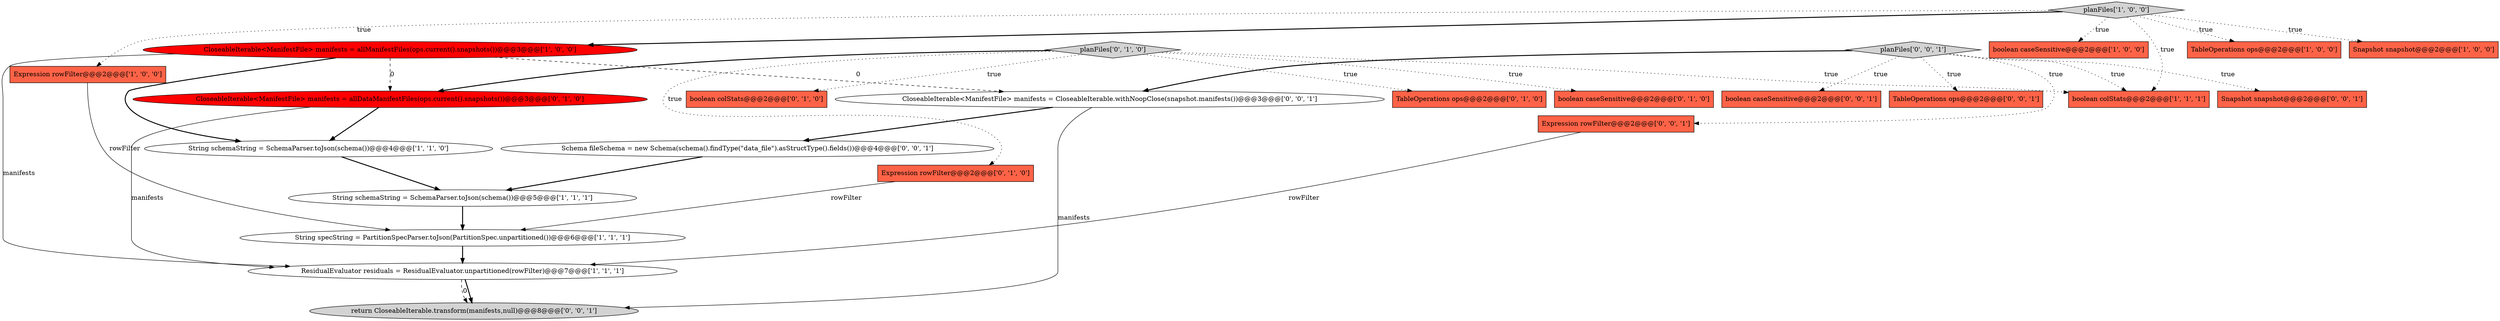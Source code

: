 digraph {
19 [style = filled, label = "Expression rowFilter@@@2@@@['0', '0', '1']", fillcolor = tomato, shape = box image = "AAA0AAABBB3BBB"];
5 [style = filled, label = "boolean caseSensitive@@@2@@@['1', '0', '0']", fillcolor = tomato, shape = box image = "AAA0AAABBB1BBB"];
16 [style = filled, label = "planFiles['0', '1', '0']", fillcolor = lightgray, shape = diamond image = "AAA0AAABBB2BBB"];
10 [style = filled, label = "boolean colStats@@@2@@@['1', '1', '1']", fillcolor = tomato, shape = box image = "AAA0AAABBB1BBB"];
14 [style = filled, label = "boolean colStats@@@2@@@['0', '1', '0']", fillcolor = tomato, shape = box image = "AAA0AAABBB2BBB"];
17 [style = filled, label = "Schema fileSchema = new Schema(schema().findType(\"data_file\").asStructType().fields())@@@4@@@['0', '0', '1']", fillcolor = white, shape = ellipse image = "AAA0AAABBB3BBB"];
15 [style = filled, label = "CloseableIterable<ManifestFile> manifests = allDataManifestFiles(ops.current().snapshots())@@@3@@@['0', '1', '0']", fillcolor = red, shape = ellipse image = "AAA1AAABBB2BBB"];
9 [style = filled, label = "Expression rowFilter@@@2@@@['1', '0', '0']", fillcolor = tomato, shape = box image = "AAA0AAABBB1BBB"];
22 [style = filled, label = "planFiles['0', '0', '1']", fillcolor = lightgray, shape = diamond image = "AAA0AAABBB3BBB"];
11 [style = filled, label = "TableOperations ops@@@2@@@['0', '1', '0']", fillcolor = tomato, shape = box image = "AAA0AAABBB2BBB"];
24 [style = filled, label = "Snapshot snapshot@@@2@@@['0', '0', '1']", fillcolor = tomato, shape = box image = "AAA0AAABBB3BBB"];
20 [style = filled, label = "boolean caseSensitive@@@2@@@['0', '0', '1']", fillcolor = tomato, shape = box image = "AAA0AAABBB3BBB"];
8 [style = filled, label = "TableOperations ops@@@2@@@['1', '0', '0']", fillcolor = tomato, shape = box image = "AAA0AAABBB1BBB"];
13 [style = filled, label = "Expression rowFilter@@@2@@@['0', '1', '0']", fillcolor = tomato, shape = box image = "AAA0AAABBB2BBB"];
23 [style = filled, label = "return CloseableIterable.transform(manifests,null)@@@8@@@['0', '0', '1']", fillcolor = lightgray, shape = ellipse image = "AAA0AAABBB3BBB"];
21 [style = filled, label = "TableOperations ops@@@2@@@['0', '0', '1']", fillcolor = tomato, shape = box image = "AAA0AAABBB3BBB"];
6 [style = filled, label = "String schemaString = SchemaParser.toJson(schema())@@@5@@@['1', '1', '1']", fillcolor = white, shape = ellipse image = "AAA0AAABBB1BBB"];
7 [style = filled, label = "CloseableIterable<ManifestFile> manifests = allManifestFiles(ops.current().snapshots())@@@3@@@['1', '0', '0']", fillcolor = red, shape = ellipse image = "AAA1AAABBB1BBB"];
3 [style = filled, label = "Snapshot snapshot@@@2@@@['1', '0', '0']", fillcolor = tomato, shape = box image = "AAA0AAABBB1BBB"];
0 [style = filled, label = "String specString = PartitionSpecParser.toJson(PartitionSpec.unpartitioned())@@@6@@@['1', '1', '1']", fillcolor = white, shape = ellipse image = "AAA0AAABBB1BBB"];
1 [style = filled, label = "planFiles['1', '0', '0']", fillcolor = lightgray, shape = diamond image = "AAA0AAABBB1BBB"];
18 [style = filled, label = "CloseableIterable<ManifestFile> manifests = CloseableIterable.withNoopClose(snapshot.manifests())@@@3@@@['0', '0', '1']", fillcolor = white, shape = ellipse image = "AAA0AAABBB3BBB"];
2 [style = filled, label = "String schemaString = SchemaParser.toJson(schema())@@@4@@@['1', '1', '0']", fillcolor = white, shape = ellipse image = "AAA0AAABBB1BBB"];
4 [style = filled, label = "ResidualEvaluator residuals = ResidualEvaluator.unpartitioned(rowFilter)@@@7@@@['1', '1', '1']", fillcolor = white, shape = ellipse image = "AAA0AAABBB1BBB"];
12 [style = filled, label = "boolean caseSensitive@@@2@@@['0', '1', '0']", fillcolor = tomato, shape = box image = "AAA0AAABBB2BBB"];
22->21 [style = dotted, label="true"];
16->15 [style = bold, label=""];
15->2 [style = bold, label=""];
22->10 [style = dotted, label="true"];
16->12 [style = dotted, label="true"];
1->10 [style = dotted, label="true"];
22->19 [style = dotted, label="true"];
7->18 [style = dashed, label="0"];
16->13 [style = dotted, label="true"];
17->6 [style = bold, label=""];
2->6 [style = bold, label=""];
19->4 [style = solid, label="rowFilter"];
18->23 [style = solid, label="manifests"];
18->17 [style = bold, label=""];
6->0 [style = bold, label=""];
22->24 [style = dotted, label="true"];
1->7 [style = bold, label=""];
16->10 [style = dotted, label="true"];
1->3 [style = dotted, label="true"];
7->4 [style = solid, label="manifests"];
13->0 [style = solid, label="rowFilter"];
9->0 [style = solid, label="rowFilter"];
22->18 [style = bold, label=""];
22->20 [style = dotted, label="true"];
0->4 [style = bold, label=""];
7->2 [style = bold, label=""];
1->9 [style = dotted, label="true"];
16->14 [style = dotted, label="true"];
1->8 [style = dotted, label="true"];
7->15 [style = dashed, label="0"];
15->4 [style = solid, label="manifests"];
16->11 [style = dotted, label="true"];
4->23 [style = dashed, label="0"];
1->5 [style = dotted, label="true"];
4->23 [style = bold, label=""];
}
